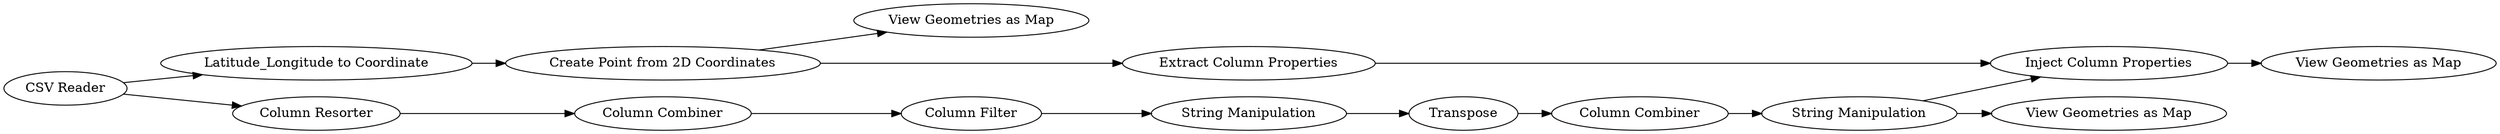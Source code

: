 digraph {
	1 [label="CSV Reader"]
	783 [label="Latitude_Longitude to Coordinate"]
	784 [label="View Geometries as Map"]
	787 [label="Create Point from 2D Coordinates"]
	790 [label="Column Combiner"]
	791 [label="Column Resorter"]
	792 [label="String Manipulation"]
	793 [label="Column Filter"]
	794 [label=Transpose]
	795 [label="Column Combiner"]
	796 [label="String Manipulation"]
	797 [label="View Geometries as Map"]
	825 [label="Extract Column Properties"]
	826 [label="Inject Column Properties"]
	827 [label="View Geometries as Map"]
	1 -> 791
	1 -> 783
	783 -> 787
	787 -> 784
	787 -> 825
	790 -> 793
	791 -> 790
	792 -> 794
	793 -> 792
	794 -> 795
	795 -> 796
	796 -> 797
	796 -> 826
	825 -> 826
	826 -> 827
	rankdir=LR
}
